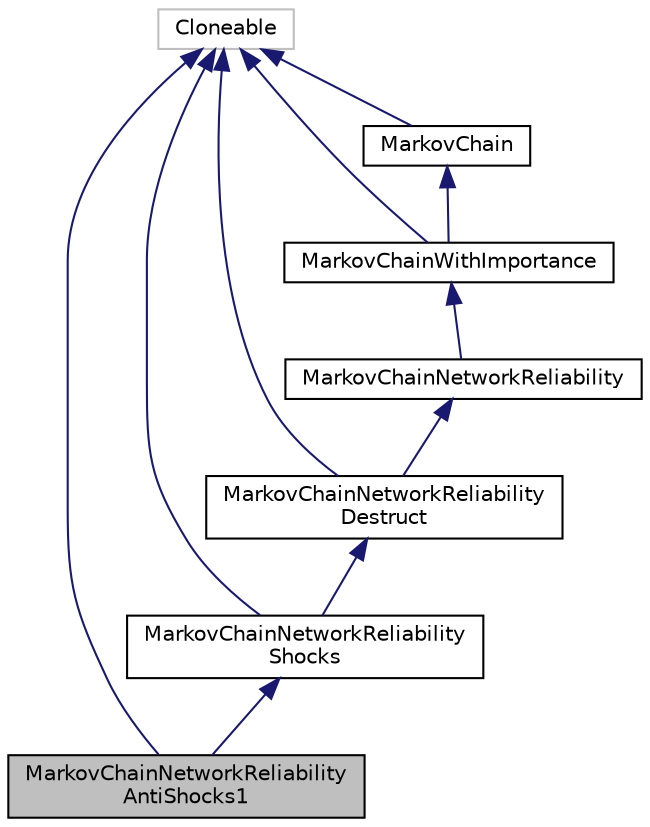 digraph "MarkovChainNetworkReliabilityAntiShocks1"
{
 // INTERACTIVE_SVG=YES
  bgcolor="transparent";
  edge [fontname="Helvetica",fontsize="10",labelfontname="Helvetica",labelfontsize="10"];
  node [fontname="Helvetica",fontsize="10",shape=record];
  Node0 [label="MarkovChainNetworkReliability\lAntiShocks1",height=0.2,width=0.4,color="black", fillcolor="grey75", style="filled", fontcolor="black"];
  Node1 -> Node0 [dir="back",color="midnightblue",fontsize="10",style="solid",fontname="Helvetica"];
  Node1 [label="MarkovChainNetworkReliability\lShocks",height=0.2,width=0.4,color="black",URL="$d3/d7c/classumontreal_1_1ssj_1_1networks_1_1staticreliability_1_1MarkovChainNetworkReliabilityShocks.html",tooltip="Implements one step of the Markov chain for the destructive schema with shocks. "];
  Node2 -> Node1 [dir="back",color="midnightblue",fontsize="10",style="solid",fontname="Helvetica"];
  Node2 [label="MarkovChainNetworkReliability\lDestruct",height=0.2,width=0.4,color="black",URL="$d9/def/classumontreal_1_1ssj_1_1networks_1_1staticreliability_1_1MarkovChainNetworkReliabilityDestruct.html",tooltip="Implements one step of the Markov chain for the destructive schema. "];
  Node3 -> Node2 [dir="back",color="midnightblue",fontsize="10",style="solid",fontname="Helvetica"];
  Node3 [label="MarkovChainNetworkReliability",height=0.2,width=0.4,color="black",URL="$dd/d62/classumontreal_1_1ssj_1_1networks_1_1staticreliability_1_1MarkovChainNetworkReliability.html",tooltip="Extends the class MarkovChainWithImportance. "];
  Node4 -> Node3 [dir="back",color="midnightblue",fontsize="10",style="solid",fontname="Helvetica"];
  Node4 [label="MarkovChainWithImportance",height=0.2,width=0.4,color="black",URL="$d1/d09/classumontreal_1_1ssj_1_1splitting_1_1MarkovChainWithImportance.html",tooltip="Subclass of MarkovChain (class in umontreal.ssj.markovchainrqmc) Abstract class, extended for example..."];
  Node5 -> Node4 [dir="back",color="midnightblue",fontsize="10",style="solid",fontname="Helvetica"];
  Node5 [label="MarkovChain",height=0.2,width=0.4,color="black",URL="$d1/df2/classumontreal_1_1ssj_1_1markovchainrqmc_1_1MarkovChain.html",tooltip="This class defines a generic Markov chain and provides basic tools to simulate it for a given number ..."];
  Node6 -> Node5 [dir="back",color="midnightblue",fontsize="10",style="solid",fontname="Helvetica"];
  Node6 [label="Cloneable",height=0.2,width=0.4,color="grey75"];
  Node6 -> Node4 [dir="back",color="midnightblue",fontsize="10",style="solid",fontname="Helvetica"];
  Node6 -> Node2 [dir="back",color="midnightblue",fontsize="10",style="solid",fontname="Helvetica"];
  Node6 -> Node1 [dir="back",color="midnightblue",fontsize="10",style="solid",fontname="Helvetica"];
  Node6 -> Node0 [dir="back",color="midnightblue",fontsize="10",style="solid",fontname="Helvetica"];
}
